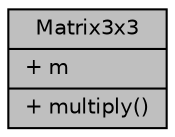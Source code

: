 digraph "Matrix3x3"
{
 // LATEX_PDF_SIZE
  edge [fontname="Helvetica",fontsize="10",labelfontname="Helvetica",labelfontsize="10"];
  node [fontname="Helvetica",fontsize="10",shape=record];
  Node1 [label="{Matrix3x3\n|+ m\l|+ multiply()\l}",height=0.2,width=0.4,color="black", fillcolor="grey75", style="filled", fontcolor="black",tooltip="Holds a 3x3 matrix that can be marshaled between the wrapper and C# scripts."];
}
